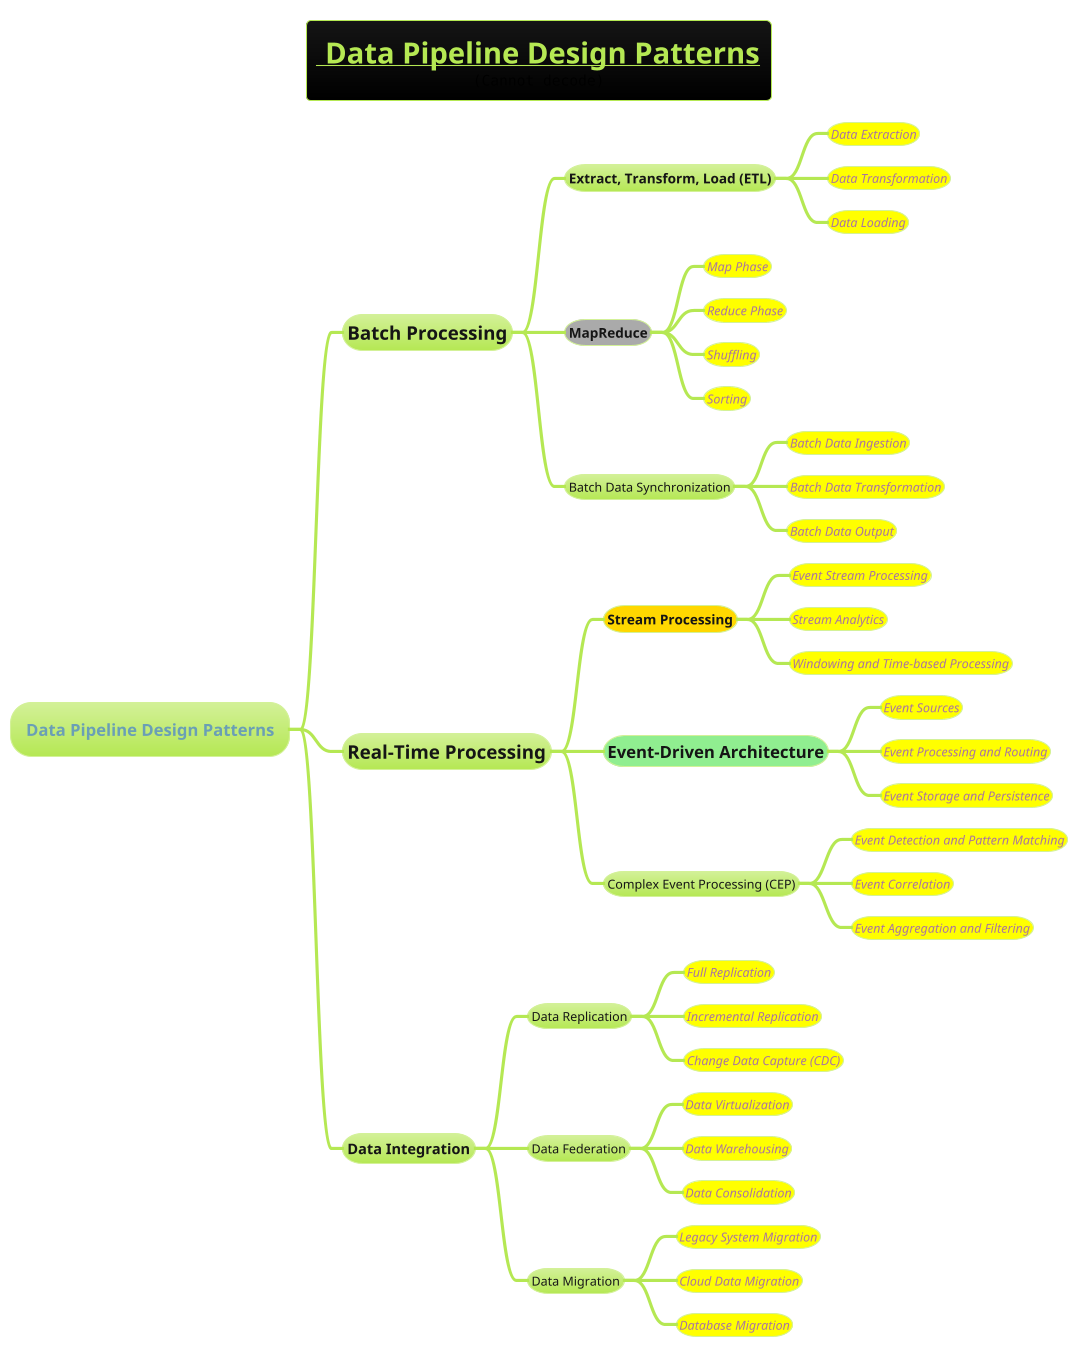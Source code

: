@startmindmap
title =__ Data Pipeline Design Patterns__\n<img:images/img.png>
!theme hacker

* Data Pipeline Design Patterns
** =Batch Processing
*** ===Extract, Transform, Load (ETL)
****[#yellow] ====<size:12>Data Extraction
****[#yellow] ====<size:12>Data Transformation
****[#yellow] ====<size:12>Data Loading
***[#a] ===MapReduce
****[#yellow] ====<size:12>Map Phase
****[#yellow] ====<size:12>Reduce Phase
****[#yellow] ====<size:12>Shuffling
****[#yellow] ====<size:12>Sorting
*** Batch Data Synchronization
****[#yellow] ====<size:12>Batch Data Ingestion
****[#yellow] ====<size:12>Batch Data Transformation
****[#yellow] ====<size:12>Batch Data Output
** =Real-Time Processing
***[#gold] ===Stream Processing
****[#yellow] ====<size:12>Event Stream Processing
****[#yellow] ====<size:12>Stream Analytics
****[#yellow] ====<size:12>Windowing and Time-based Processing
***[#lightgreen] =Event-Driven Architecture
****[#yellow] ====<size:12>Event Sources
****[#yellow] ====<size:12>Event Processing and Routing
****[#yellow] ====<size:12>Event Storage and Persistence
*** Complex Event Processing (CEP)
****[#yellow] ====<size:12>Event Detection and Pattern Matching
****[#yellow] ====<size:12>Event Correlation
****[#yellow] ====<size:12>Event Aggregation and Filtering
** Data Integration
*** Data Replication
****[#yellow] ====<size:12>Full Replication
****[#yellow] ====<size:12>Incremental Replication
****[#yellow] ====<size:12>Change Data Capture (CDC)
*** Data Federation
****[#yellow] ====<size:12>Data Virtualization
****[#yellow] ====<size:12>Data Warehousing
****[#yellow] ====<size:12>Data Consolidation
*** Data Migration
****[#yellow] ====<size:12>Legacy System Migration
****[#yellow] ====<size:12>Cloud Data Migration
****[#yellow] ====<size:12>Database Migration
@endmindmap
